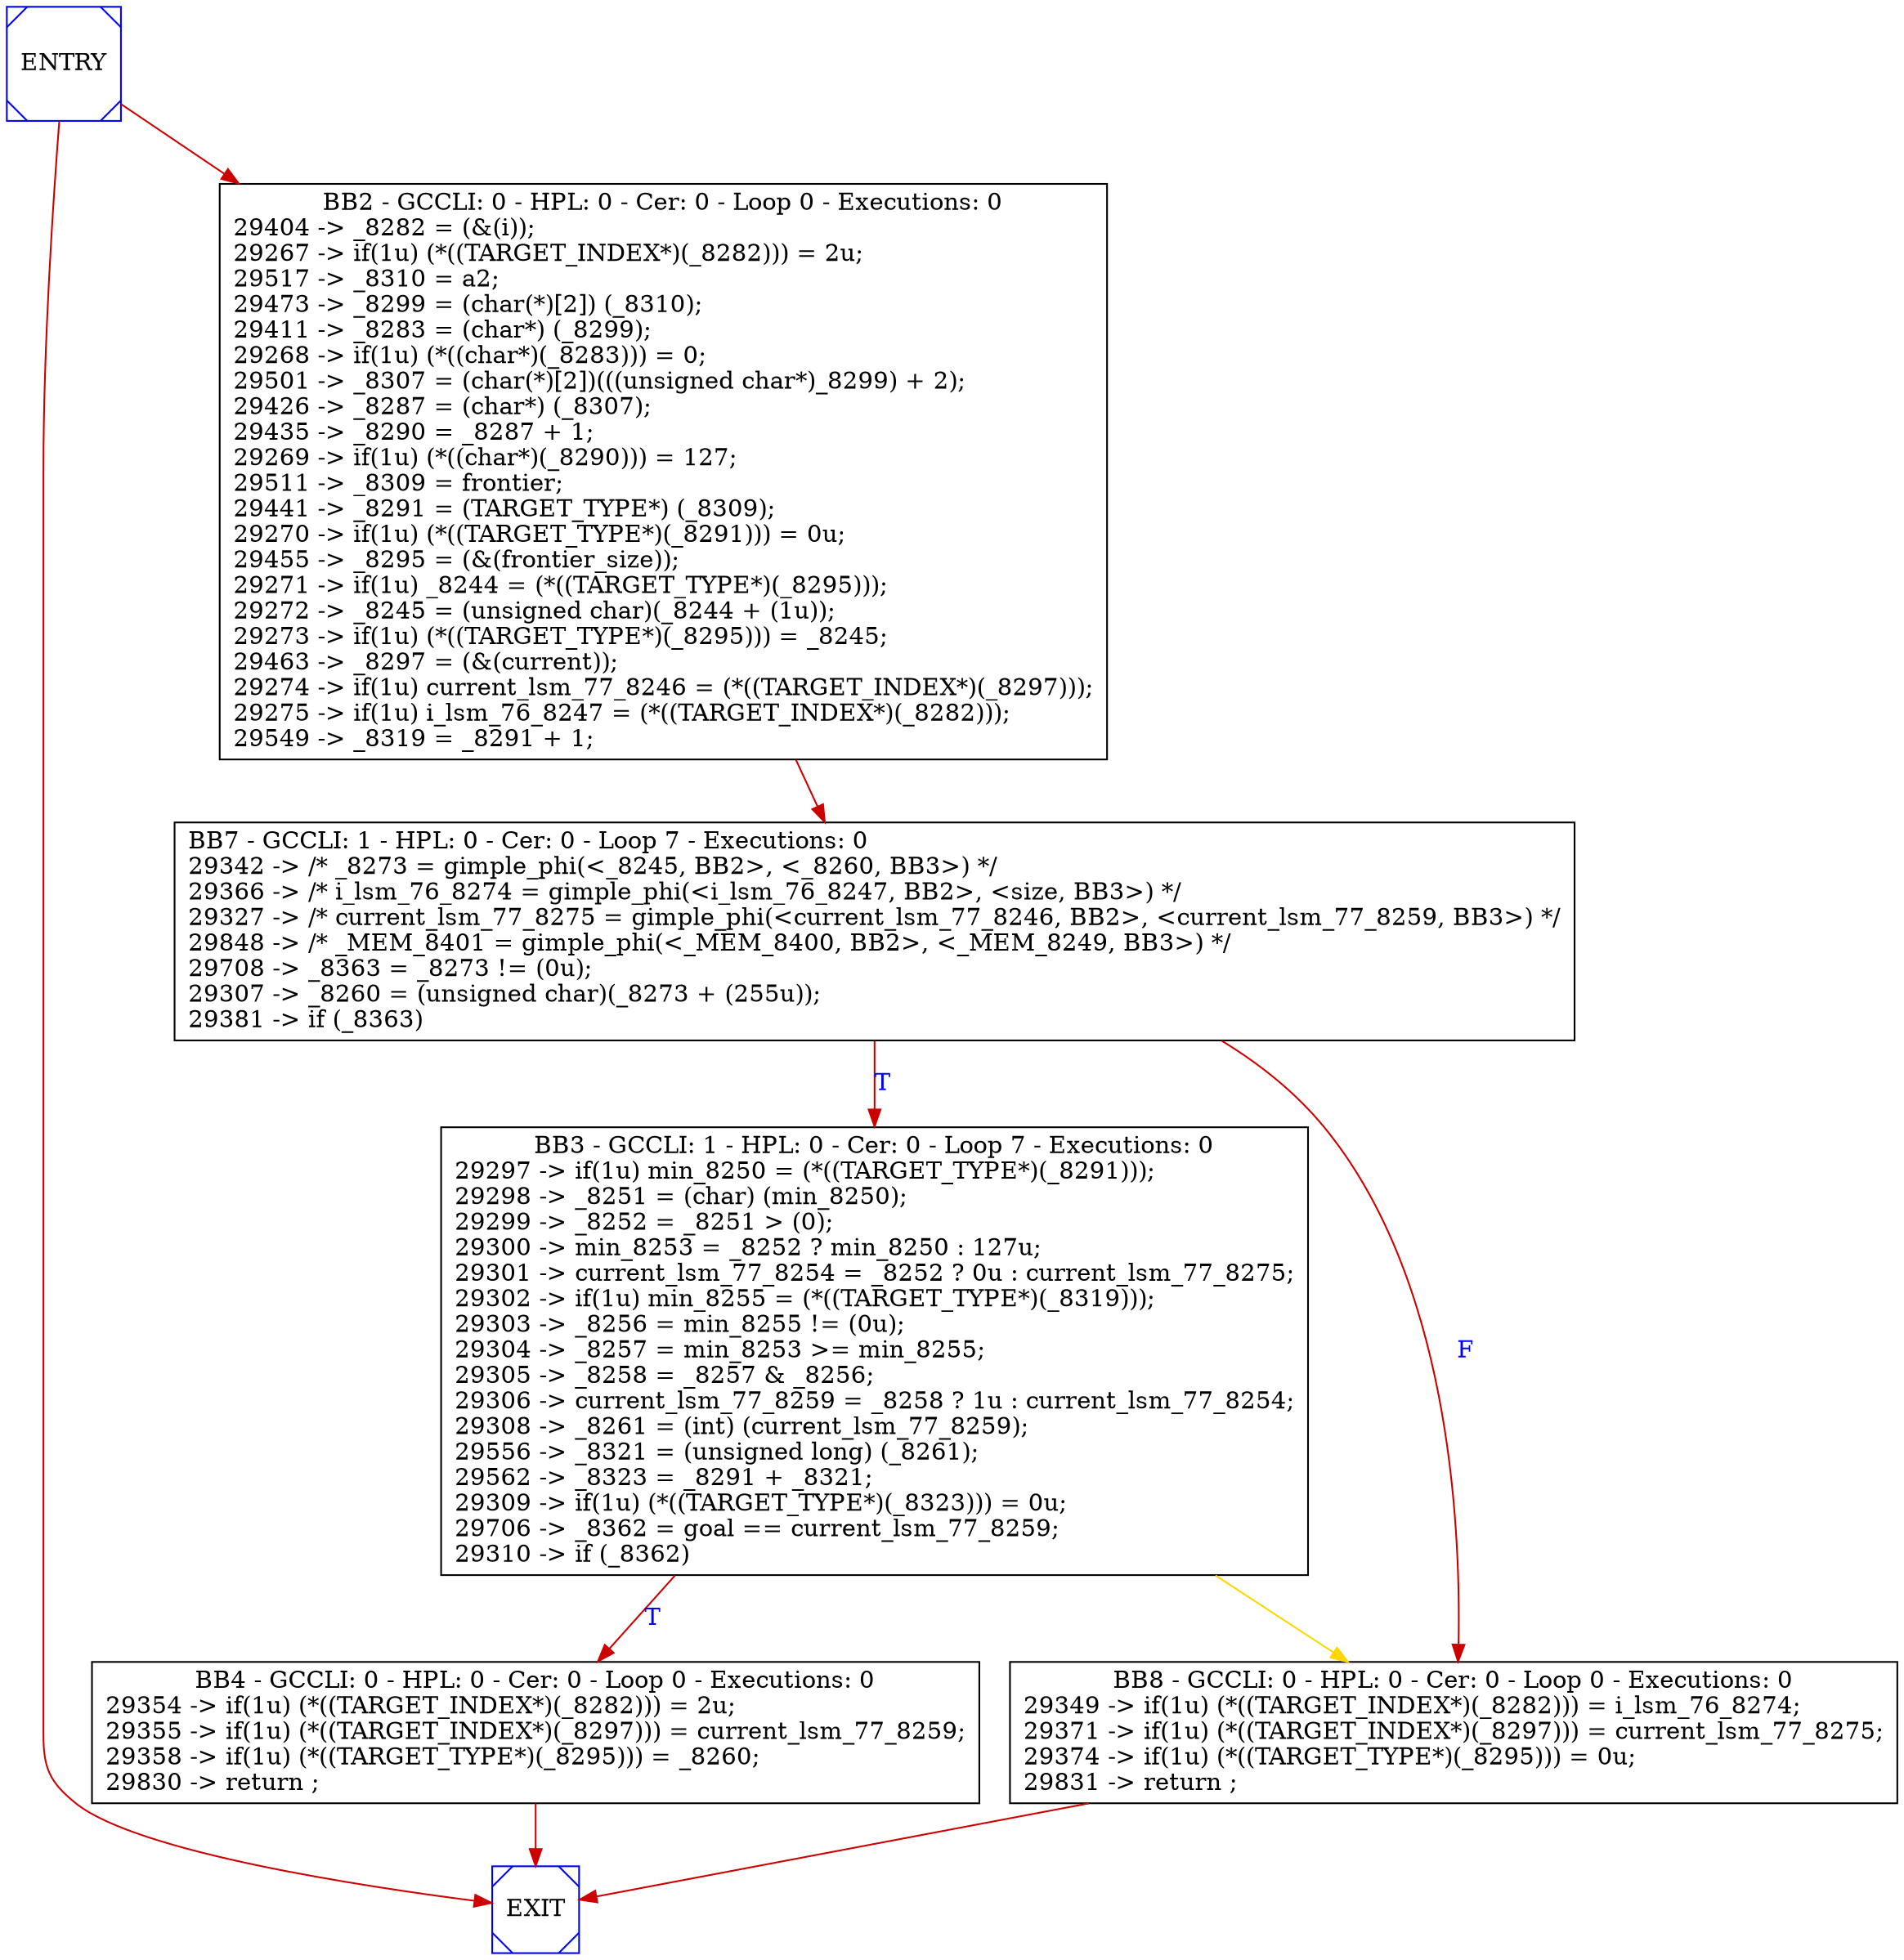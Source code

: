 digraph G {
0[color=blue,shape=Msquare, label="ENTRY"];
1[color=blue,shape=Msquare, label="EXIT"];
2[shape=box, label="BB2 - GCCLI: 0 - HPL: 0 - Cer: 0 - Loop 0 - Executions: 0\n29404 -> _8282 = (&(i));\l29267 -> if(1u) (*((TARGET_INDEX*)(_8282))) = 2u;\l29517 -> _8310 = a2;\l29473 -> _8299 = (char(*)[2]) (_8310);\l29411 -> _8283 = (char*) (_8299);\l29268 -> if(1u) (*((char*)(_8283))) = 0;\l29501 -> _8307 = (char(*)[2])(((unsigned char*)_8299) + 2);\l29426 -> _8287 = (char*) (_8307);\l29435 -> _8290 = _8287 + 1;\l29269 -> if(1u) (*((char*)(_8290))) = 127;\l29511 -> _8309 = frontier;\l29441 -> _8291 = (TARGET_TYPE*) (_8309);\l29270 -> if(1u) (*((TARGET_TYPE*)(_8291))) = 0u;\l29455 -> _8295 = (&(frontier_size));\l29271 -> if(1u) _8244 = (*((TARGET_TYPE*)(_8295)));\l29272 -> _8245 = (unsigned char)(_8244 + (1u));\l29273 -> if(1u) (*((TARGET_TYPE*)(_8295))) = _8245;\l29463 -> _8297 = (&(current));\l29274 -> if(1u) current_lsm_77_8246 = (*((TARGET_INDEX*)(_8297)));\l29275 -> if(1u) i_lsm_76_8247 = (*((TARGET_INDEX*)(_8282)));\l29549 -> _8319 = _8291 + 1;\l"];
3[shape=box, label="BB3 - GCCLI: 1 - HPL: 0 - Cer: 0 - Loop 7 - Executions: 0\n29297 -> if(1u) min_8250 = (*((TARGET_TYPE*)(_8291)));\l29298 -> _8251 = (char) (min_8250);\l29299 -> _8252 = _8251 > (0);\l29300 -> min_8253 = _8252 ? min_8250 : 127u;\l29301 -> current_lsm_77_8254 = _8252 ? 0u : current_lsm_77_8275;\l29302 -> if(1u) min_8255 = (*((TARGET_TYPE*)(_8319)));\l29303 -> _8256 = min_8255 != (0u);\l29304 -> _8257 = min_8253 >= min_8255;\l29305 -> _8258 = _8257 & _8256;\l29306 -> current_lsm_77_8259 = _8258 ? 1u : current_lsm_77_8254;\l29308 -> _8261 = (int) (current_lsm_77_8259);\l29556 -> _8321 = (unsigned long) (_8261);\l29562 -> _8323 = _8291 + _8321;\l29309 -> if(1u) (*((TARGET_TYPE*)(_8323))) = 0u;\l29706 -> _8362 = goal == current_lsm_77_8259;\l29310 -> if (_8362)\l"];
4[shape=box, label="BB4 - GCCLI: 0 - HPL: 0 - Cer: 0 - Loop 0 - Executions: 0\n29354 -> if(1u) (*((TARGET_INDEX*)(_8282))) = 2u;\l29355 -> if(1u) (*((TARGET_INDEX*)(_8297))) = current_lsm_77_8259;\l29358 -> if(1u) (*((TARGET_TYPE*)(_8295))) = _8260;\l29830 -> return ;\l"];
5[shape=box, label="BB7 - GCCLI: 1 - HPL: 0 - Cer: 0 - Loop 7 - Executions: 0\l29342 -> /* _8273 = gimple_phi(<_8245, BB2>, <_8260, BB3>) */\l29366 -> /* i_lsm_76_8274 = gimple_phi(<i_lsm_76_8247, BB2>, <size, BB3>) */\l29327 -> /* current_lsm_77_8275 = gimple_phi(<current_lsm_77_8246, BB2>, <current_lsm_77_8259, BB3>) */\l29848 -> /* _MEM_8401 = gimple_phi(<_MEM_8400, BB2>, <_MEM_8249, BB3>) */\l29708 -> _8363 = _8273 != (0u);\l29307 -> _8260 = (unsigned char)(_8273 + (255u));\l29381 -> if (_8363)\l"];
6[shape=box, label="BB8 - GCCLI: 0 - HPL: 0 - Cer: 0 - Loop 0 - Executions: 0\n29349 -> if(1u) (*((TARGET_INDEX*)(_8282))) = i_lsm_76_8274;\l29371 -> if(1u) (*((TARGET_INDEX*)(_8297))) = current_lsm_77_8275;\l29374 -> if(1u) (*((TARGET_TYPE*)(_8295))) = 0u;\l29831 -> return ;\l"];
0->1 [fontcolor=blue, color=red3];
0->2 [fontcolor=blue, color=red3];
2->5 [fontcolor=blue, color=red3];
3->4 [fontcolor=blue, color=red3,label="T"];
4->1 [fontcolor=blue, color=red3];
5->3 [fontcolor=blue, color=red3,label="T"];
5->6 [fontcolor=blue, color=red3,label="F"];
6->1 [fontcolor=blue, color=red3];
3->6 [fontcolor=blue, color=gold];
}
